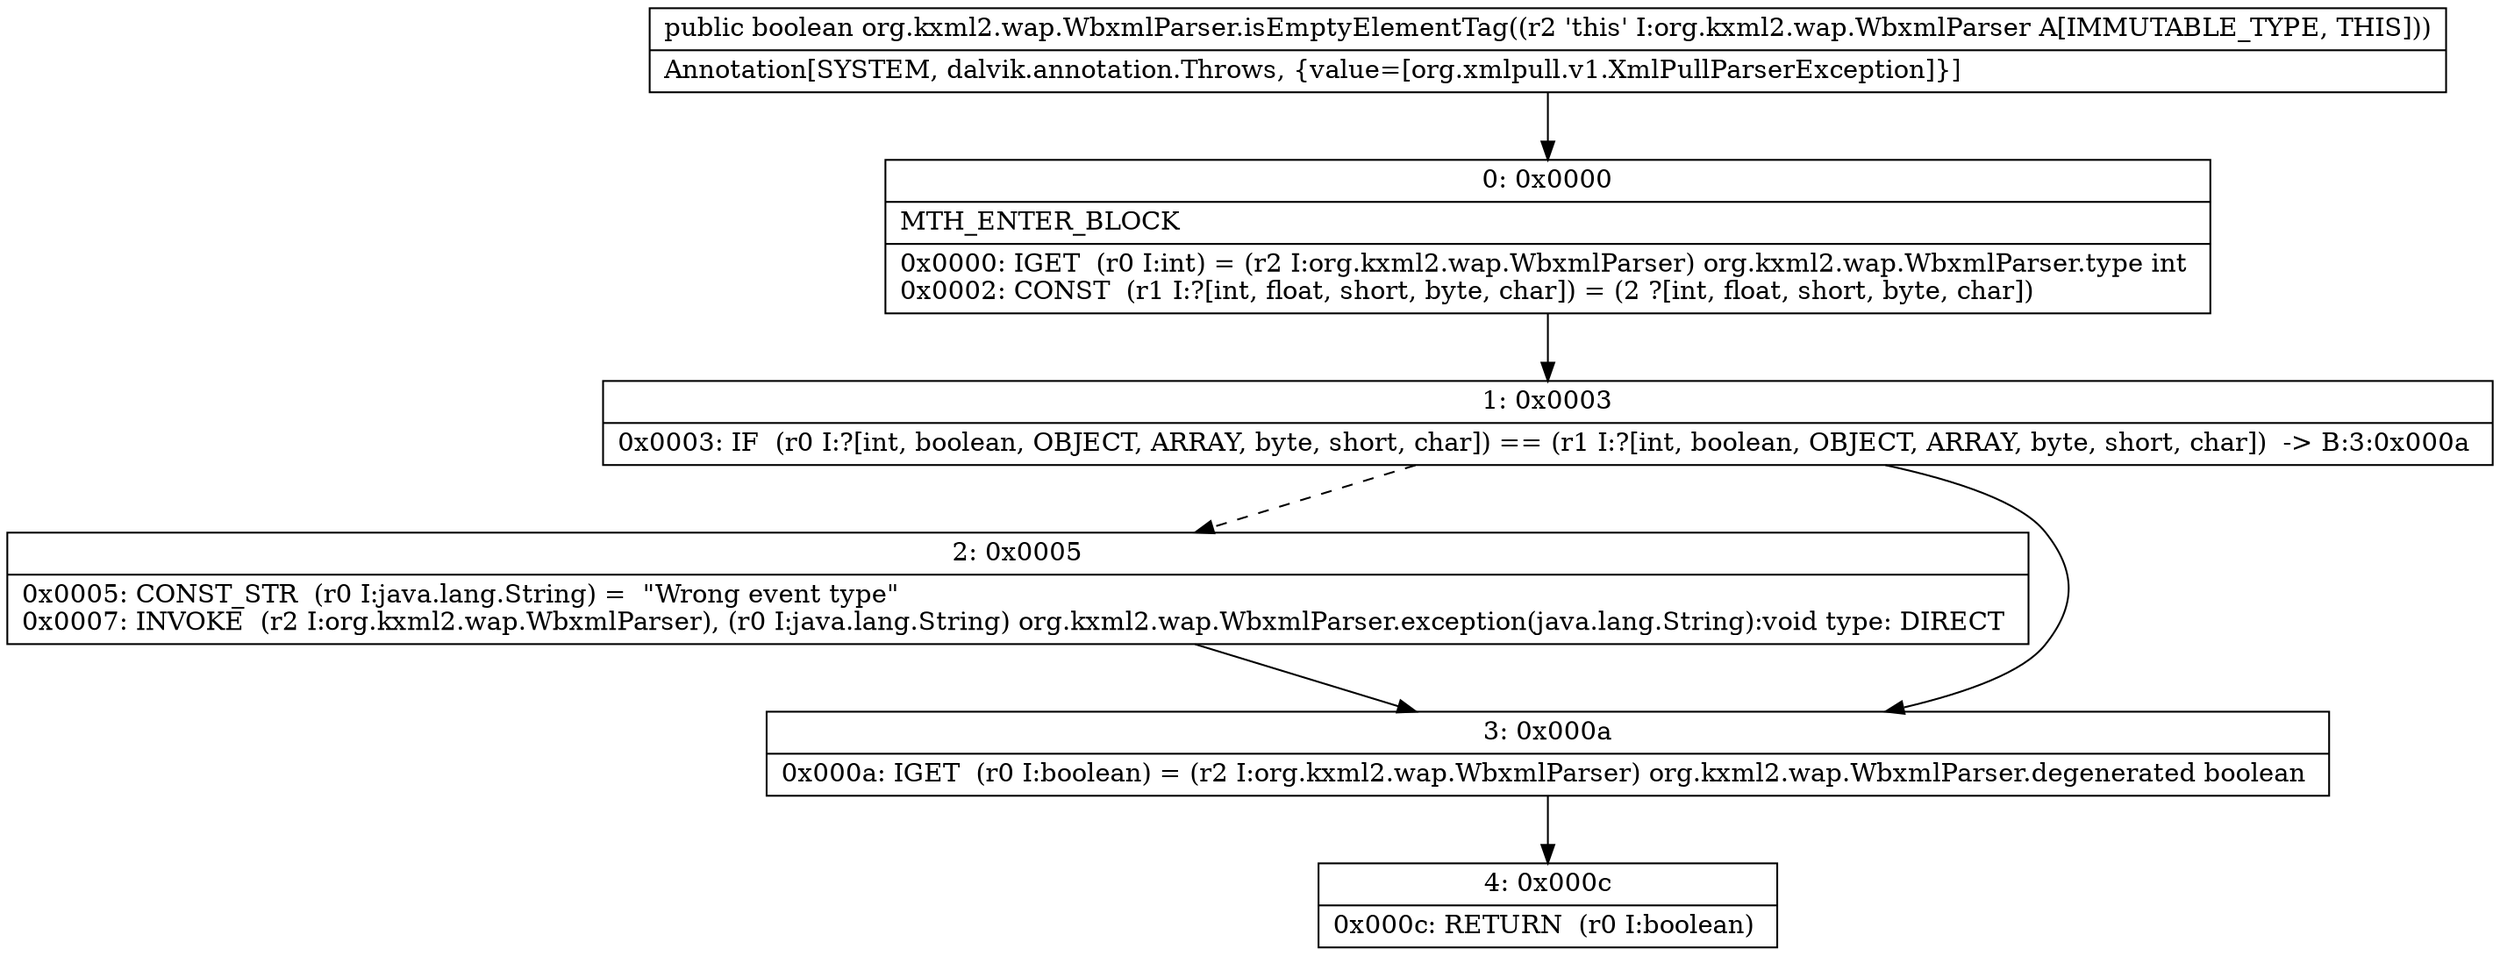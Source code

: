 digraph "CFG fororg.kxml2.wap.WbxmlParser.isEmptyElementTag()Z" {
Node_0 [shape=record,label="{0\:\ 0x0000|MTH_ENTER_BLOCK\l|0x0000: IGET  (r0 I:int) = (r2 I:org.kxml2.wap.WbxmlParser) org.kxml2.wap.WbxmlParser.type int \l0x0002: CONST  (r1 I:?[int, float, short, byte, char]) = (2 ?[int, float, short, byte, char]) \l}"];
Node_1 [shape=record,label="{1\:\ 0x0003|0x0003: IF  (r0 I:?[int, boolean, OBJECT, ARRAY, byte, short, char]) == (r1 I:?[int, boolean, OBJECT, ARRAY, byte, short, char])  \-\> B:3:0x000a \l}"];
Node_2 [shape=record,label="{2\:\ 0x0005|0x0005: CONST_STR  (r0 I:java.lang.String) =  \"Wrong event type\" \l0x0007: INVOKE  (r2 I:org.kxml2.wap.WbxmlParser), (r0 I:java.lang.String) org.kxml2.wap.WbxmlParser.exception(java.lang.String):void type: DIRECT \l}"];
Node_3 [shape=record,label="{3\:\ 0x000a|0x000a: IGET  (r0 I:boolean) = (r2 I:org.kxml2.wap.WbxmlParser) org.kxml2.wap.WbxmlParser.degenerated boolean \l}"];
Node_4 [shape=record,label="{4\:\ 0x000c|0x000c: RETURN  (r0 I:boolean) \l}"];
MethodNode[shape=record,label="{public boolean org.kxml2.wap.WbxmlParser.isEmptyElementTag((r2 'this' I:org.kxml2.wap.WbxmlParser A[IMMUTABLE_TYPE, THIS]))  | Annotation[SYSTEM, dalvik.annotation.Throws, \{value=[org.xmlpull.v1.XmlPullParserException]\}]\l}"];
MethodNode -> Node_0;
Node_0 -> Node_1;
Node_1 -> Node_2[style=dashed];
Node_1 -> Node_3;
Node_2 -> Node_3;
Node_3 -> Node_4;
}

